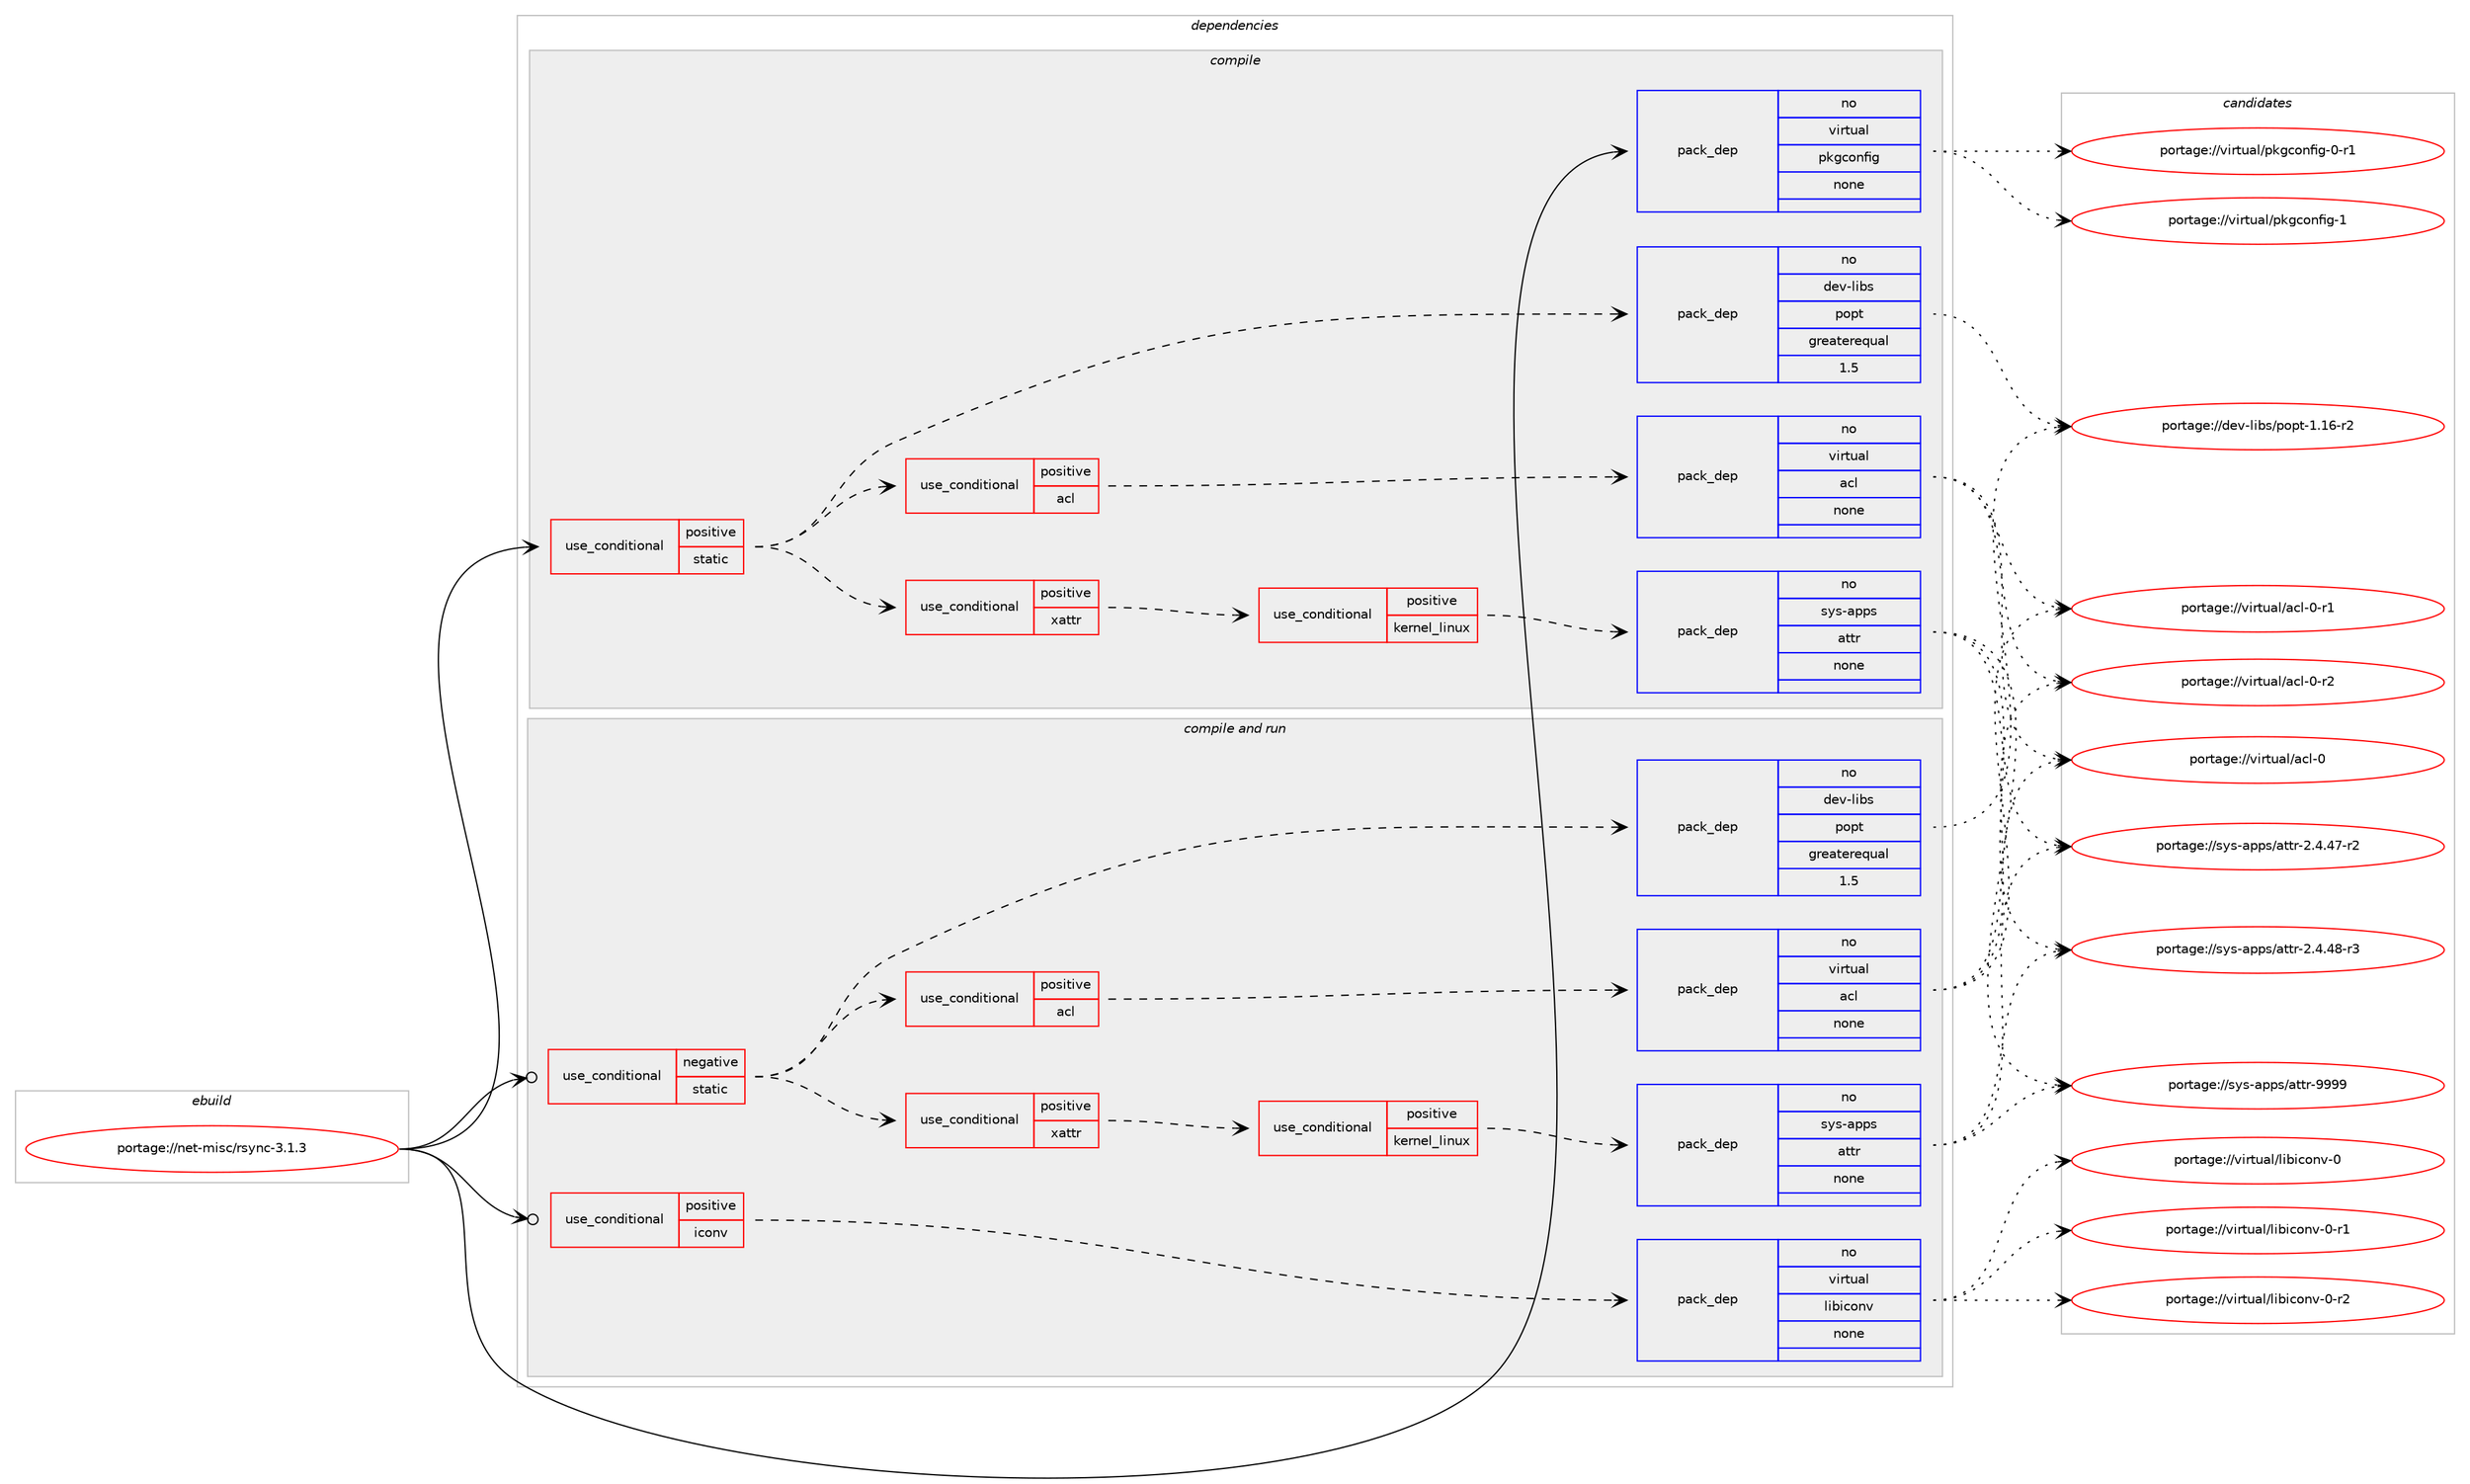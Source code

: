 digraph prolog {

# *************
# Graph options
# *************

newrank=true;
concentrate=true;
compound=true;
graph [rankdir=LR,fontname=Helvetica,fontsize=10,ranksep=1.5];#, ranksep=2.5, nodesep=0.2];
edge  [arrowhead=vee];
node  [fontname=Helvetica,fontsize=10];

# **********
# The ebuild
# **********

subgraph cluster_leftcol {
color=gray;
rank=same;
label=<<i>ebuild</i>>;
id [label="portage://net-misc/rsync-3.1.3", color=red, width=4, href="../net-misc/rsync-3.1.3.svg"];
}

# ****************
# The dependencies
# ****************

subgraph cluster_midcol {
color=gray;
label=<<i>dependencies</i>>;
subgraph cluster_compile {
fillcolor="#eeeeee";
style=filled;
label=<<i>compile</i>>;
subgraph cond92477 {
dependency369597 [label=<<TABLE BORDER="0" CELLBORDER="1" CELLSPACING="0" CELLPADDING="4"><TR><TD ROWSPAN="3" CELLPADDING="10">use_conditional</TD></TR><TR><TD>positive</TD></TR><TR><TD>static</TD></TR></TABLE>>, shape=none, color=red];
subgraph cond92478 {
dependency369598 [label=<<TABLE BORDER="0" CELLBORDER="1" CELLSPACING="0" CELLPADDING="4"><TR><TD ROWSPAN="3" CELLPADDING="10">use_conditional</TD></TR><TR><TD>positive</TD></TR><TR><TD>acl</TD></TR></TABLE>>, shape=none, color=red];
subgraph pack270903 {
dependency369599 [label=<<TABLE BORDER="0" CELLBORDER="1" CELLSPACING="0" CELLPADDING="4" WIDTH="220"><TR><TD ROWSPAN="6" CELLPADDING="30">pack_dep</TD></TR><TR><TD WIDTH="110">no</TD></TR><TR><TD>virtual</TD></TR><TR><TD>acl</TD></TR><TR><TD>none</TD></TR><TR><TD></TD></TR></TABLE>>, shape=none, color=blue];
}
dependency369598:e -> dependency369599:w [weight=20,style="dashed",arrowhead="vee"];
}
dependency369597:e -> dependency369598:w [weight=20,style="dashed",arrowhead="vee"];
subgraph cond92479 {
dependency369600 [label=<<TABLE BORDER="0" CELLBORDER="1" CELLSPACING="0" CELLPADDING="4"><TR><TD ROWSPAN="3" CELLPADDING="10">use_conditional</TD></TR><TR><TD>positive</TD></TR><TR><TD>xattr</TD></TR></TABLE>>, shape=none, color=red];
subgraph cond92480 {
dependency369601 [label=<<TABLE BORDER="0" CELLBORDER="1" CELLSPACING="0" CELLPADDING="4"><TR><TD ROWSPAN="3" CELLPADDING="10">use_conditional</TD></TR><TR><TD>positive</TD></TR><TR><TD>kernel_linux</TD></TR></TABLE>>, shape=none, color=red];
subgraph pack270904 {
dependency369602 [label=<<TABLE BORDER="0" CELLBORDER="1" CELLSPACING="0" CELLPADDING="4" WIDTH="220"><TR><TD ROWSPAN="6" CELLPADDING="30">pack_dep</TD></TR><TR><TD WIDTH="110">no</TD></TR><TR><TD>sys-apps</TD></TR><TR><TD>attr</TD></TR><TR><TD>none</TD></TR><TR><TD></TD></TR></TABLE>>, shape=none, color=blue];
}
dependency369601:e -> dependency369602:w [weight=20,style="dashed",arrowhead="vee"];
}
dependency369600:e -> dependency369601:w [weight=20,style="dashed",arrowhead="vee"];
}
dependency369597:e -> dependency369600:w [weight=20,style="dashed",arrowhead="vee"];
subgraph pack270905 {
dependency369603 [label=<<TABLE BORDER="0" CELLBORDER="1" CELLSPACING="0" CELLPADDING="4" WIDTH="220"><TR><TD ROWSPAN="6" CELLPADDING="30">pack_dep</TD></TR><TR><TD WIDTH="110">no</TD></TR><TR><TD>dev-libs</TD></TR><TR><TD>popt</TD></TR><TR><TD>greaterequal</TD></TR><TR><TD>1.5</TD></TR></TABLE>>, shape=none, color=blue];
}
dependency369597:e -> dependency369603:w [weight=20,style="dashed",arrowhead="vee"];
}
id:e -> dependency369597:w [weight=20,style="solid",arrowhead="vee"];
subgraph pack270906 {
dependency369604 [label=<<TABLE BORDER="0" CELLBORDER="1" CELLSPACING="0" CELLPADDING="4" WIDTH="220"><TR><TD ROWSPAN="6" CELLPADDING="30">pack_dep</TD></TR><TR><TD WIDTH="110">no</TD></TR><TR><TD>virtual</TD></TR><TR><TD>pkgconfig</TD></TR><TR><TD>none</TD></TR><TR><TD></TD></TR></TABLE>>, shape=none, color=blue];
}
id:e -> dependency369604:w [weight=20,style="solid",arrowhead="vee"];
}
subgraph cluster_compileandrun {
fillcolor="#eeeeee";
style=filled;
label=<<i>compile and run</i>>;
subgraph cond92481 {
dependency369605 [label=<<TABLE BORDER="0" CELLBORDER="1" CELLSPACING="0" CELLPADDING="4"><TR><TD ROWSPAN="3" CELLPADDING="10">use_conditional</TD></TR><TR><TD>negative</TD></TR><TR><TD>static</TD></TR></TABLE>>, shape=none, color=red];
subgraph cond92482 {
dependency369606 [label=<<TABLE BORDER="0" CELLBORDER="1" CELLSPACING="0" CELLPADDING="4"><TR><TD ROWSPAN="3" CELLPADDING="10">use_conditional</TD></TR><TR><TD>positive</TD></TR><TR><TD>acl</TD></TR></TABLE>>, shape=none, color=red];
subgraph pack270907 {
dependency369607 [label=<<TABLE BORDER="0" CELLBORDER="1" CELLSPACING="0" CELLPADDING="4" WIDTH="220"><TR><TD ROWSPAN="6" CELLPADDING="30">pack_dep</TD></TR><TR><TD WIDTH="110">no</TD></TR><TR><TD>virtual</TD></TR><TR><TD>acl</TD></TR><TR><TD>none</TD></TR><TR><TD></TD></TR></TABLE>>, shape=none, color=blue];
}
dependency369606:e -> dependency369607:w [weight=20,style="dashed",arrowhead="vee"];
}
dependency369605:e -> dependency369606:w [weight=20,style="dashed",arrowhead="vee"];
subgraph cond92483 {
dependency369608 [label=<<TABLE BORDER="0" CELLBORDER="1" CELLSPACING="0" CELLPADDING="4"><TR><TD ROWSPAN="3" CELLPADDING="10">use_conditional</TD></TR><TR><TD>positive</TD></TR><TR><TD>xattr</TD></TR></TABLE>>, shape=none, color=red];
subgraph cond92484 {
dependency369609 [label=<<TABLE BORDER="0" CELLBORDER="1" CELLSPACING="0" CELLPADDING="4"><TR><TD ROWSPAN="3" CELLPADDING="10">use_conditional</TD></TR><TR><TD>positive</TD></TR><TR><TD>kernel_linux</TD></TR></TABLE>>, shape=none, color=red];
subgraph pack270908 {
dependency369610 [label=<<TABLE BORDER="0" CELLBORDER="1" CELLSPACING="0" CELLPADDING="4" WIDTH="220"><TR><TD ROWSPAN="6" CELLPADDING="30">pack_dep</TD></TR><TR><TD WIDTH="110">no</TD></TR><TR><TD>sys-apps</TD></TR><TR><TD>attr</TD></TR><TR><TD>none</TD></TR><TR><TD></TD></TR></TABLE>>, shape=none, color=blue];
}
dependency369609:e -> dependency369610:w [weight=20,style="dashed",arrowhead="vee"];
}
dependency369608:e -> dependency369609:w [weight=20,style="dashed",arrowhead="vee"];
}
dependency369605:e -> dependency369608:w [weight=20,style="dashed",arrowhead="vee"];
subgraph pack270909 {
dependency369611 [label=<<TABLE BORDER="0" CELLBORDER="1" CELLSPACING="0" CELLPADDING="4" WIDTH="220"><TR><TD ROWSPAN="6" CELLPADDING="30">pack_dep</TD></TR><TR><TD WIDTH="110">no</TD></TR><TR><TD>dev-libs</TD></TR><TR><TD>popt</TD></TR><TR><TD>greaterequal</TD></TR><TR><TD>1.5</TD></TR></TABLE>>, shape=none, color=blue];
}
dependency369605:e -> dependency369611:w [weight=20,style="dashed",arrowhead="vee"];
}
id:e -> dependency369605:w [weight=20,style="solid",arrowhead="odotvee"];
subgraph cond92485 {
dependency369612 [label=<<TABLE BORDER="0" CELLBORDER="1" CELLSPACING="0" CELLPADDING="4"><TR><TD ROWSPAN="3" CELLPADDING="10">use_conditional</TD></TR><TR><TD>positive</TD></TR><TR><TD>iconv</TD></TR></TABLE>>, shape=none, color=red];
subgraph pack270910 {
dependency369613 [label=<<TABLE BORDER="0" CELLBORDER="1" CELLSPACING="0" CELLPADDING="4" WIDTH="220"><TR><TD ROWSPAN="6" CELLPADDING="30">pack_dep</TD></TR><TR><TD WIDTH="110">no</TD></TR><TR><TD>virtual</TD></TR><TR><TD>libiconv</TD></TR><TR><TD>none</TD></TR><TR><TD></TD></TR></TABLE>>, shape=none, color=blue];
}
dependency369612:e -> dependency369613:w [weight=20,style="dashed",arrowhead="vee"];
}
id:e -> dependency369612:w [weight=20,style="solid",arrowhead="odotvee"];
}
subgraph cluster_run {
fillcolor="#eeeeee";
style=filled;
label=<<i>run</i>>;
}
}

# **************
# The candidates
# **************

subgraph cluster_choices {
rank=same;
color=gray;
label=<<i>candidates</i>>;

subgraph choice270903 {
color=black;
nodesep=1;
choiceportage118105114116117971084797991084548 [label="portage://virtual/acl-0", color=red, width=4,href="../virtual/acl-0.svg"];
choiceportage1181051141161179710847979910845484511449 [label="portage://virtual/acl-0-r1", color=red, width=4,href="../virtual/acl-0-r1.svg"];
choiceportage1181051141161179710847979910845484511450 [label="portage://virtual/acl-0-r2", color=red, width=4,href="../virtual/acl-0-r2.svg"];
dependency369599:e -> choiceportage118105114116117971084797991084548:w [style=dotted,weight="100"];
dependency369599:e -> choiceportage1181051141161179710847979910845484511449:w [style=dotted,weight="100"];
dependency369599:e -> choiceportage1181051141161179710847979910845484511450:w [style=dotted,weight="100"];
}
subgraph choice270904 {
color=black;
nodesep=1;
choiceportage11512111545971121121154797116116114455046524652554511450 [label="portage://sys-apps/attr-2.4.47-r2", color=red, width=4,href="../sys-apps/attr-2.4.47-r2.svg"];
choiceportage11512111545971121121154797116116114455046524652564511451 [label="portage://sys-apps/attr-2.4.48-r3", color=red, width=4,href="../sys-apps/attr-2.4.48-r3.svg"];
choiceportage115121115459711211211547971161161144557575757 [label="portage://sys-apps/attr-9999", color=red, width=4,href="../sys-apps/attr-9999.svg"];
dependency369602:e -> choiceportage11512111545971121121154797116116114455046524652554511450:w [style=dotted,weight="100"];
dependency369602:e -> choiceportage11512111545971121121154797116116114455046524652564511451:w [style=dotted,weight="100"];
dependency369602:e -> choiceportage115121115459711211211547971161161144557575757:w [style=dotted,weight="100"];
}
subgraph choice270905 {
color=black;
nodesep=1;
choiceportage10010111845108105981154711211111211645494649544511450 [label="portage://dev-libs/popt-1.16-r2", color=red, width=4,href="../dev-libs/popt-1.16-r2.svg"];
dependency369603:e -> choiceportage10010111845108105981154711211111211645494649544511450:w [style=dotted,weight="100"];
}
subgraph choice270906 {
color=black;
nodesep=1;
choiceportage11810511411611797108471121071039911111010210510345484511449 [label="portage://virtual/pkgconfig-0-r1", color=red, width=4,href="../virtual/pkgconfig-0-r1.svg"];
choiceportage1181051141161179710847112107103991111101021051034549 [label="portage://virtual/pkgconfig-1", color=red, width=4,href="../virtual/pkgconfig-1.svg"];
dependency369604:e -> choiceportage11810511411611797108471121071039911111010210510345484511449:w [style=dotted,weight="100"];
dependency369604:e -> choiceportage1181051141161179710847112107103991111101021051034549:w [style=dotted,weight="100"];
}
subgraph choice270907 {
color=black;
nodesep=1;
choiceportage118105114116117971084797991084548 [label="portage://virtual/acl-0", color=red, width=4,href="../virtual/acl-0.svg"];
choiceportage1181051141161179710847979910845484511449 [label="portage://virtual/acl-0-r1", color=red, width=4,href="../virtual/acl-0-r1.svg"];
choiceportage1181051141161179710847979910845484511450 [label="portage://virtual/acl-0-r2", color=red, width=4,href="../virtual/acl-0-r2.svg"];
dependency369607:e -> choiceportage118105114116117971084797991084548:w [style=dotted,weight="100"];
dependency369607:e -> choiceportage1181051141161179710847979910845484511449:w [style=dotted,weight="100"];
dependency369607:e -> choiceportage1181051141161179710847979910845484511450:w [style=dotted,weight="100"];
}
subgraph choice270908 {
color=black;
nodesep=1;
choiceportage11512111545971121121154797116116114455046524652554511450 [label="portage://sys-apps/attr-2.4.47-r2", color=red, width=4,href="../sys-apps/attr-2.4.47-r2.svg"];
choiceportage11512111545971121121154797116116114455046524652564511451 [label="portage://sys-apps/attr-2.4.48-r3", color=red, width=4,href="../sys-apps/attr-2.4.48-r3.svg"];
choiceportage115121115459711211211547971161161144557575757 [label="portage://sys-apps/attr-9999", color=red, width=4,href="../sys-apps/attr-9999.svg"];
dependency369610:e -> choiceportage11512111545971121121154797116116114455046524652554511450:w [style=dotted,weight="100"];
dependency369610:e -> choiceportage11512111545971121121154797116116114455046524652564511451:w [style=dotted,weight="100"];
dependency369610:e -> choiceportage115121115459711211211547971161161144557575757:w [style=dotted,weight="100"];
}
subgraph choice270909 {
color=black;
nodesep=1;
choiceportage10010111845108105981154711211111211645494649544511450 [label="portage://dev-libs/popt-1.16-r2", color=red, width=4,href="../dev-libs/popt-1.16-r2.svg"];
dependency369611:e -> choiceportage10010111845108105981154711211111211645494649544511450:w [style=dotted,weight="100"];
}
subgraph choice270910 {
color=black;
nodesep=1;
choiceportage118105114116117971084710810598105991111101184548 [label="portage://virtual/libiconv-0", color=red, width=4,href="../virtual/libiconv-0.svg"];
choiceportage1181051141161179710847108105981059911111011845484511449 [label="portage://virtual/libiconv-0-r1", color=red, width=4,href="../virtual/libiconv-0-r1.svg"];
choiceportage1181051141161179710847108105981059911111011845484511450 [label="portage://virtual/libiconv-0-r2", color=red, width=4,href="../virtual/libiconv-0-r2.svg"];
dependency369613:e -> choiceportage118105114116117971084710810598105991111101184548:w [style=dotted,weight="100"];
dependency369613:e -> choiceportage1181051141161179710847108105981059911111011845484511449:w [style=dotted,weight="100"];
dependency369613:e -> choiceportage1181051141161179710847108105981059911111011845484511450:w [style=dotted,weight="100"];
}
}

}
